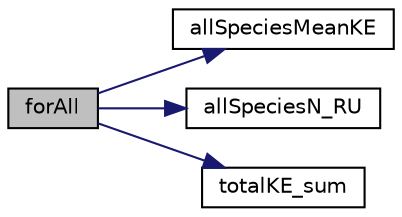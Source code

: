 digraph "forAll"
{
  bgcolor="transparent";
  edge [fontname="Helvetica",fontsize="10",labelfontname="Helvetica",labelfontsize="10"];
  node [fontname="Helvetica",fontsize="10",shape=record];
  rankdir="LR";
  Node1 [label="forAll",height=0.2,width=0.4,color="black", fillcolor="grey75", style="filled" fontcolor="black"];
  Node1 -> Node2 [color="midnightblue",fontsize="10",style="solid",fontname="Helvetica"];
  Node2 [label="allSpeciesMeanKE",height=0.2,width=0.4,color="black",URL="$createMDFields_8H.html#a0696a0a35d34cb6d3ce8b33a9481726e"];
  Node1 -> Node3 [color="midnightblue",fontsize="10",style="solid",fontname="Helvetica"];
  Node3 [label="allSpeciesN_RU",height=0.2,width=0.4,color="black",URL="$createMDFields_8H.html#a5763977052059b9f7e2c3b68be7c3865"];
  Node1 -> Node4 [color="midnightblue",fontsize="10",style="solid",fontname="Helvetica"];
  Node4 [label="totalKE_sum",height=0.2,width=0.4,color="black",URL="$averageMDFields_8H.html#a370b65ea649bb9518e784745868a9c71"];
}
